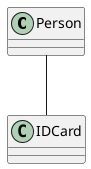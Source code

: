 @startuml
'https://plantuml.com/class-diagram
'关联关系

class Person
class IDCard

'单向关系
'Person --> IDCard

'双向关系
Person -- IDCard

@enduml